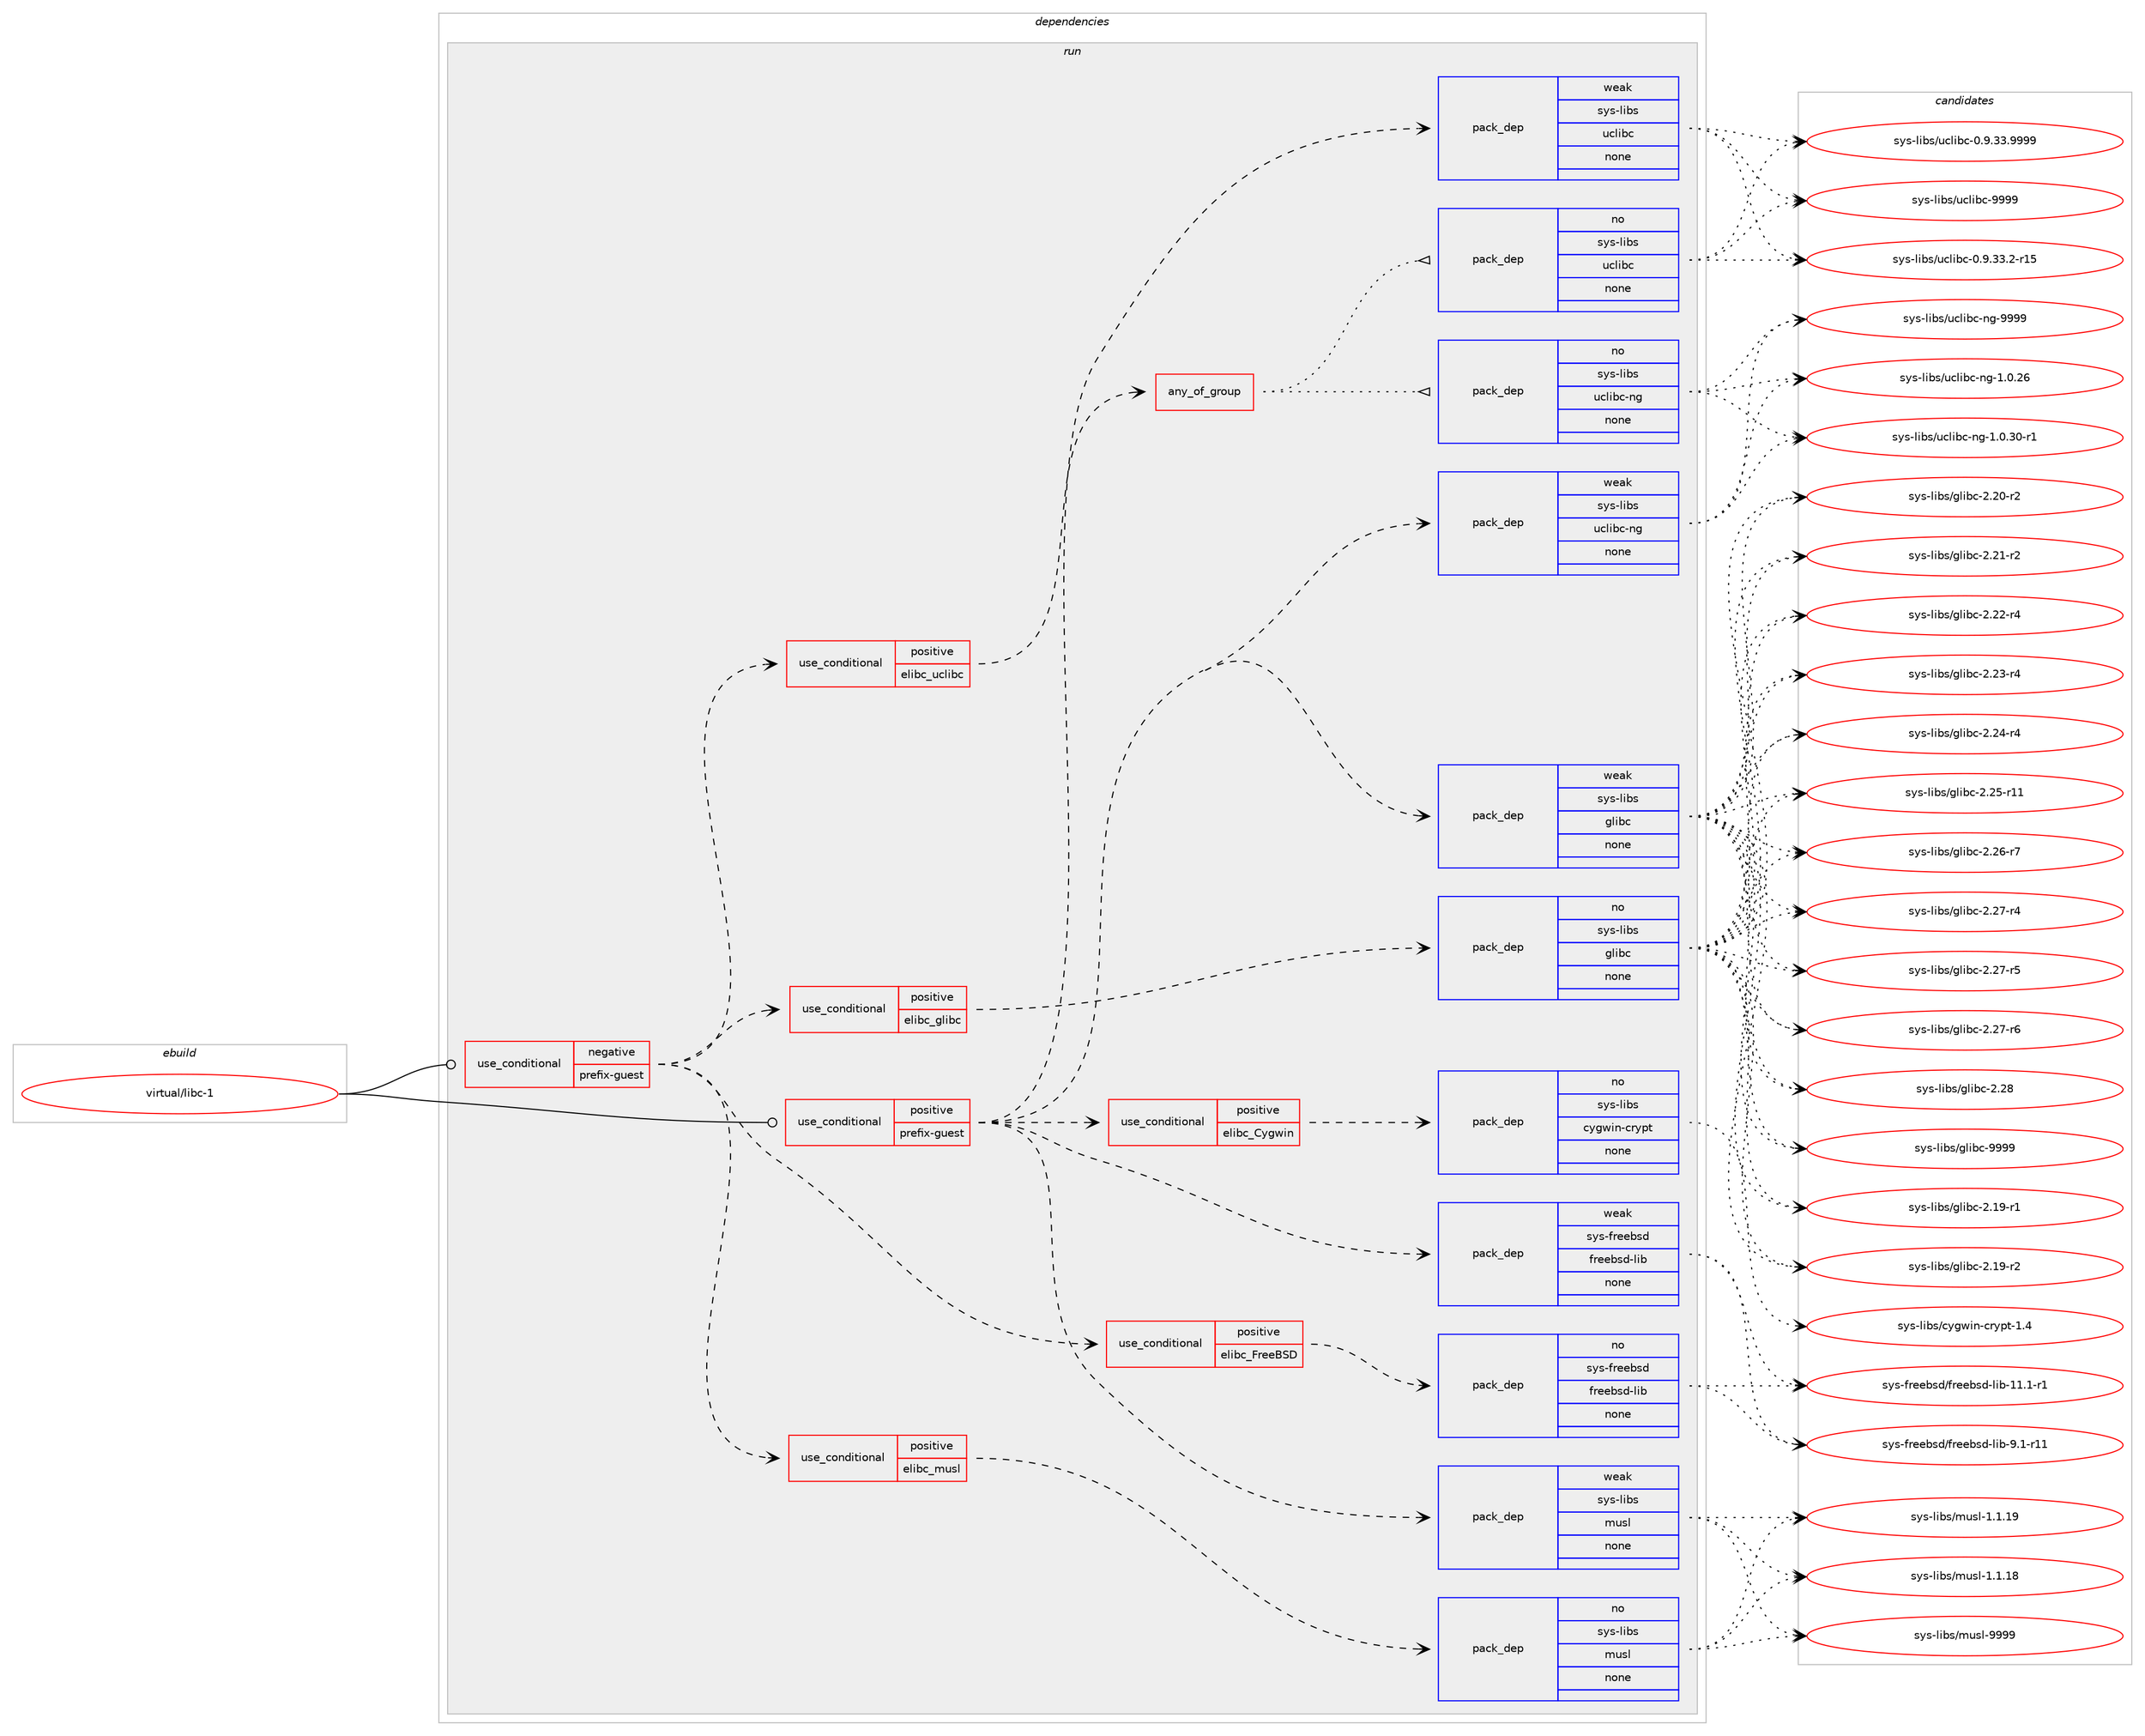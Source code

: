 digraph prolog {

# *************
# Graph options
# *************

newrank=true;
concentrate=true;
compound=true;
graph [rankdir=LR,fontname=Helvetica,fontsize=10,ranksep=1.5];#, ranksep=2.5, nodesep=0.2];
edge  [arrowhead=vee];
node  [fontname=Helvetica,fontsize=10];

# **********
# The ebuild
# **********

subgraph cluster_leftcol {
color=gray;
rank=same;
label=<<i>ebuild</i>>;
id [label="virtual/libc-1", color=red, width=4, href="../virtual/libc-1.svg"];
}

# ****************
# The dependencies
# ****************

subgraph cluster_midcol {
color=gray;
label=<<i>dependencies</i>>;
subgraph cluster_compile {
fillcolor="#eeeeee";
style=filled;
label=<<i>compile</i>>;
}
subgraph cluster_compileandrun {
fillcolor="#eeeeee";
style=filled;
label=<<i>compile and run</i>>;
}
subgraph cluster_run {
fillcolor="#eeeeee";
style=filled;
label=<<i>run</i>>;
subgraph cond527 {
dependency3270 [label=<<TABLE BORDER="0" CELLBORDER="1" CELLSPACING="0" CELLPADDING="4"><TR><TD ROWSPAN="3" CELLPADDING="10">use_conditional</TD></TR><TR><TD>negative</TD></TR><TR><TD>prefix-guest</TD></TR></TABLE>>, shape=none, color=red];
subgraph cond528 {
dependency3271 [label=<<TABLE BORDER="0" CELLBORDER="1" CELLSPACING="0" CELLPADDING="4"><TR><TD ROWSPAN="3" CELLPADDING="10">use_conditional</TD></TR><TR><TD>positive</TD></TR><TR><TD>elibc_glibc</TD></TR></TABLE>>, shape=none, color=red];
subgraph pack2690 {
dependency3272 [label=<<TABLE BORDER="0" CELLBORDER="1" CELLSPACING="0" CELLPADDING="4" WIDTH="220"><TR><TD ROWSPAN="6" CELLPADDING="30">pack_dep</TD></TR><TR><TD WIDTH="110">no</TD></TR><TR><TD>sys-libs</TD></TR><TR><TD>glibc</TD></TR><TR><TD>none</TD></TR><TR><TD></TD></TR></TABLE>>, shape=none, color=blue];
}
dependency3271:e -> dependency3272:w [weight=20,style="dashed",arrowhead="vee"];
}
dependency3270:e -> dependency3271:w [weight=20,style="dashed",arrowhead="vee"];
subgraph cond529 {
dependency3273 [label=<<TABLE BORDER="0" CELLBORDER="1" CELLSPACING="0" CELLPADDING="4"><TR><TD ROWSPAN="3" CELLPADDING="10">use_conditional</TD></TR><TR><TD>positive</TD></TR><TR><TD>elibc_musl</TD></TR></TABLE>>, shape=none, color=red];
subgraph pack2691 {
dependency3274 [label=<<TABLE BORDER="0" CELLBORDER="1" CELLSPACING="0" CELLPADDING="4" WIDTH="220"><TR><TD ROWSPAN="6" CELLPADDING="30">pack_dep</TD></TR><TR><TD WIDTH="110">no</TD></TR><TR><TD>sys-libs</TD></TR><TR><TD>musl</TD></TR><TR><TD>none</TD></TR><TR><TD></TD></TR></TABLE>>, shape=none, color=blue];
}
dependency3273:e -> dependency3274:w [weight=20,style="dashed",arrowhead="vee"];
}
dependency3270:e -> dependency3273:w [weight=20,style="dashed",arrowhead="vee"];
subgraph cond530 {
dependency3275 [label=<<TABLE BORDER="0" CELLBORDER="1" CELLSPACING="0" CELLPADDING="4"><TR><TD ROWSPAN="3" CELLPADDING="10">use_conditional</TD></TR><TR><TD>positive</TD></TR><TR><TD>elibc_uclibc</TD></TR></TABLE>>, shape=none, color=red];
subgraph any55 {
dependency3276 [label=<<TABLE BORDER="0" CELLBORDER="1" CELLSPACING="0" CELLPADDING="4"><TR><TD CELLPADDING="10">any_of_group</TD></TR></TABLE>>, shape=none, color=red];subgraph pack2692 {
dependency3277 [label=<<TABLE BORDER="0" CELLBORDER="1" CELLSPACING="0" CELLPADDING="4" WIDTH="220"><TR><TD ROWSPAN="6" CELLPADDING="30">pack_dep</TD></TR><TR><TD WIDTH="110">no</TD></TR><TR><TD>sys-libs</TD></TR><TR><TD>uclibc-ng</TD></TR><TR><TD>none</TD></TR><TR><TD></TD></TR></TABLE>>, shape=none, color=blue];
}
dependency3276:e -> dependency3277:w [weight=20,style="dotted",arrowhead="oinv"];
subgraph pack2693 {
dependency3278 [label=<<TABLE BORDER="0" CELLBORDER="1" CELLSPACING="0" CELLPADDING="4" WIDTH="220"><TR><TD ROWSPAN="6" CELLPADDING="30">pack_dep</TD></TR><TR><TD WIDTH="110">no</TD></TR><TR><TD>sys-libs</TD></TR><TR><TD>uclibc</TD></TR><TR><TD>none</TD></TR><TR><TD></TD></TR></TABLE>>, shape=none, color=blue];
}
dependency3276:e -> dependency3278:w [weight=20,style="dotted",arrowhead="oinv"];
}
dependency3275:e -> dependency3276:w [weight=20,style="dashed",arrowhead="vee"];
}
dependency3270:e -> dependency3275:w [weight=20,style="dashed",arrowhead="vee"];
subgraph cond531 {
dependency3279 [label=<<TABLE BORDER="0" CELLBORDER="1" CELLSPACING="0" CELLPADDING="4"><TR><TD ROWSPAN="3" CELLPADDING="10">use_conditional</TD></TR><TR><TD>positive</TD></TR><TR><TD>elibc_FreeBSD</TD></TR></TABLE>>, shape=none, color=red];
subgraph pack2694 {
dependency3280 [label=<<TABLE BORDER="0" CELLBORDER="1" CELLSPACING="0" CELLPADDING="4" WIDTH="220"><TR><TD ROWSPAN="6" CELLPADDING="30">pack_dep</TD></TR><TR><TD WIDTH="110">no</TD></TR><TR><TD>sys-freebsd</TD></TR><TR><TD>freebsd-lib</TD></TR><TR><TD>none</TD></TR><TR><TD></TD></TR></TABLE>>, shape=none, color=blue];
}
dependency3279:e -> dependency3280:w [weight=20,style="dashed",arrowhead="vee"];
}
dependency3270:e -> dependency3279:w [weight=20,style="dashed",arrowhead="vee"];
}
id:e -> dependency3270:w [weight=20,style="solid",arrowhead="odot"];
subgraph cond532 {
dependency3281 [label=<<TABLE BORDER="0" CELLBORDER="1" CELLSPACING="0" CELLPADDING="4"><TR><TD ROWSPAN="3" CELLPADDING="10">use_conditional</TD></TR><TR><TD>positive</TD></TR><TR><TD>prefix-guest</TD></TR></TABLE>>, shape=none, color=red];
subgraph cond533 {
dependency3282 [label=<<TABLE BORDER="0" CELLBORDER="1" CELLSPACING="0" CELLPADDING="4"><TR><TD ROWSPAN="3" CELLPADDING="10">use_conditional</TD></TR><TR><TD>positive</TD></TR><TR><TD>elibc_Cygwin</TD></TR></TABLE>>, shape=none, color=red];
subgraph pack2695 {
dependency3283 [label=<<TABLE BORDER="0" CELLBORDER="1" CELLSPACING="0" CELLPADDING="4" WIDTH="220"><TR><TD ROWSPAN="6" CELLPADDING="30">pack_dep</TD></TR><TR><TD WIDTH="110">no</TD></TR><TR><TD>sys-libs</TD></TR><TR><TD>cygwin-crypt</TD></TR><TR><TD>none</TD></TR><TR><TD></TD></TR></TABLE>>, shape=none, color=blue];
}
dependency3282:e -> dependency3283:w [weight=20,style="dashed",arrowhead="vee"];
}
dependency3281:e -> dependency3282:w [weight=20,style="dashed",arrowhead="vee"];
subgraph pack2696 {
dependency3284 [label=<<TABLE BORDER="0" CELLBORDER="1" CELLSPACING="0" CELLPADDING="4" WIDTH="220"><TR><TD ROWSPAN="6" CELLPADDING="30">pack_dep</TD></TR><TR><TD WIDTH="110">weak</TD></TR><TR><TD>sys-libs</TD></TR><TR><TD>glibc</TD></TR><TR><TD>none</TD></TR><TR><TD></TD></TR></TABLE>>, shape=none, color=blue];
}
dependency3281:e -> dependency3284:w [weight=20,style="dashed",arrowhead="vee"];
subgraph pack2697 {
dependency3285 [label=<<TABLE BORDER="0" CELLBORDER="1" CELLSPACING="0" CELLPADDING="4" WIDTH="220"><TR><TD ROWSPAN="6" CELLPADDING="30">pack_dep</TD></TR><TR><TD WIDTH="110">weak</TD></TR><TR><TD>sys-libs</TD></TR><TR><TD>musl</TD></TR><TR><TD>none</TD></TR><TR><TD></TD></TR></TABLE>>, shape=none, color=blue];
}
dependency3281:e -> dependency3285:w [weight=20,style="dashed",arrowhead="vee"];
subgraph pack2698 {
dependency3286 [label=<<TABLE BORDER="0" CELLBORDER="1" CELLSPACING="0" CELLPADDING="4" WIDTH="220"><TR><TD ROWSPAN="6" CELLPADDING="30">pack_dep</TD></TR><TR><TD WIDTH="110">weak</TD></TR><TR><TD>sys-libs</TD></TR><TR><TD>uclibc-ng</TD></TR><TR><TD>none</TD></TR><TR><TD></TD></TR></TABLE>>, shape=none, color=blue];
}
dependency3281:e -> dependency3286:w [weight=20,style="dashed",arrowhead="vee"];
subgraph pack2699 {
dependency3287 [label=<<TABLE BORDER="0" CELLBORDER="1" CELLSPACING="0" CELLPADDING="4" WIDTH="220"><TR><TD ROWSPAN="6" CELLPADDING="30">pack_dep</TD></TR><TR><TD WIDTH="110">weak</TD></TR><TR><TD>sys-libs</TD></TR><TR><TD>uclibc</TD></TR><TR><TD>none</TD></TR><TR><TD></TD></TR></TABLE>>, shape=none, color=blue];
}
dependency3281:e -> dependency3287:w [weight=20,style="dashed",arrowhead="vee"];
subgraph pack2700 {
dependency3288 [label=<<TABLE BORDER="0" CELLBORDER="1" CELLSPACING="0" CELLPADDING="4" WIDTH="220"><TR><TD ROWSPAN="6" CELLPADDING="30">pack_dep</TD></TR><TR><TD WIDTH="110">weak</TD></TR><TR><TD>sys-freebsd</TD></TR><TR><TD>freebsd-lib</TD></TR><TR><TD>none</TD></TR><TR><TD></TD></TR></TABLE>>, shape=none, color=blue];
}
dependency3281:e -> dependency3288:w [weight=20,style="dashed",arrowhead="vee"];
}
id:e -> dependency3281:w [weight=20,style="solid",arrowhead="odot"];
}
}

# **************
# The candidates
# **************

subgraph cluster_choices {
rank=same;
color=gray;
label=<<i>candidates</i>>;

subgraph choice2690 {
color=black;
nodesep=1;
choice115121115451081059811547103108105989945504649574511449 [label="sys-libs/glibc-2.19-r1", color=red, width=4,href="../sys-libs/glibc-2.19-r1.svg"];
choice115121115451081059811547103108105989945504649574511450 [label="sys-libs/glibc-2.19-r2", color=red, width=4,href="../sys-libs/glibc-2.19-r2.svg"];
choice115121115451081059811547103108105989945504650484511450 [label="sys-libs/glibc-2.20-r2", color=red, width=4,href="../sys-libs/glibc-2.20-r2.svg"];
choice115121115451081059811547103108105989945504650494511450 [label="sys-libs/glibc-2.21-r2", color=red, width=4,href="../sys-libs/glibc-2.21-r2.svg"];
choice115121115451081059811547103108105989945504650504511452 [label="sys-libs/glibc-2.22-r4", color=red, width=4,href="../sys-libs/glibc-2.22-r4.svg"];
choice115121115451081059811547103108105989945504650514511452 [label="sys-libs/glibc-2.23-r4", color=red, width=4,href="../sys-libs/glibc-2.23-r4.svg"];
choice115121115451081059811547103108105989945504650524511452 [label="sys-libs/glibc-2.24-r4", color=red, width=4,href="../sys-libs/glibc-2.24-r4.svg"];
choice11512111545108105981154710310810598994550465053451144949 [label="sys-libs/glibc-2.25-r11", color=red, width=4,href="../sys-libs/glibc-2.25-r11.svg"];
choice115121115451081059811547103108105989945504650544511455 [label="sys-libs/glibc-2.26-r7", color=red, width=4,href="../sys-libs/glibc-2.26-r7.svg"];
choice115121115451081059811547103108105989945504650554511452 [label="sys-libs/glibc-2.27-r4", color=red, width=4,href="../sys-libs/glibc-2.27-r4.svg"];
choice115121115451081059811547103108105989945504650554511453 [label="sys-libs/glibc-2.27-r5", color=red, width=4,href="../sys-libs/glibc-2.27-r5.svg"];
choice115121115451081059811547103108105989945504650554511454 [label="sys-libs/glibc-2.27-r6", color=red, width=4,href="../sys-libs/glibc-2.27-r6.svg"];
choice11512111545108105981154710310810598994550465056 [label="sys-libs/glibc-2.28", color=red, width=4,href="../sys-libs/glibc-2.28.svg"];
choice11512111545108105981154710310810598994557575757 [label="sys-libs/glibc-9999", color=red, width=4,href="../sys-libs/glibc-9999.svg"];
dependency3272:e -> choice115121115451081059811547103108105989945504649574511449:w [style=dotted,weight="100"];
dependency3272:e -> choice115121115451081059811547103108105989945504649574511450:w [style=dotted,weight="100"];
dependency3272:e -> choice115121115451081059811547103108105989945504650484511450:w [style=dotted,weight="100"];
dependency3272:e -> choice115121115451081059811547103108105989945504650494511450:w [style=dotted,weight="100"];
dependency3272:e -> choice115121115451081059811547103108105989945504650504511452:w [style=dotted,weight="100"];
dependency3272:e -> choice115121115451081059811547103108105989945504650514511452:w [style=dotted,weight="100"];
dependency3272:e -> choice115121115451081059811547103108105989945504650524511452:w [style=dotted,weight="100"];
dependency3272:e -> choice11512111545108105981154710310810598994550465053451144949:w [style=dotted,weight="100"];
dependency3272:e -> choice115121115451081059811547103108105989945504650544511455:w [style=dotted,weight="100"];
dependency3272:e -> choice115121115451081059811547103108105989945504650554511452:w [style=dotted,weight="100"];
dependency3272:e -> choice115121115451081059811547103108105989945504650554511453:w [style=dotted,weight="100"];
dependency3272:e -> choice115121115451081059811547103108105989945504650554511454:w [style=dotted,weight="100"];
dependency3272:e -> choice11512111545108105981154710310810598994550465056:w [style=dotted,weight="100"];
dependency3272:e -> choice11512111545108105981154710310810598994557575757:w [style=dotted,weight="100"];
}
subgraph choice2691 {
color=black;
nodesep=1;
choice11512111545108105981154710911711510845494649464956 [label="sys-libs/musl-1.1.18", color=red, width=4,href="../sys-libs/musl-1.1.18.svg"];
choice11512111545108105981154710911711510845494649464957 [label="sys-libs/musl-1.1.19", color=red, width=4,href="../sys-libs/musl-1.1.19.svg"];
choice1151211154510810598115471091171151084557575757 [label="sys-libs/musl-9999", color=red, width=4,href="../sys-libs/musl-9999.svg"];
dependency3274:e -> choice11512111545108105981154710911711510845494649464956:w [style=dotted,weight="100"];
dependency3274:e -> choice11512111545108105981154710911711510845494649464957:w [style=dotted,weight="100"];
dependency3274:e -> choice1151211154510810598115471091171151084557575757:w [style=dotted,weight="100"];
}
subgraph choice2692 {
color=black;
nodesep=1;
choice1151211154510810598115471179910810598994511010345494648465054 [label="sys-libs/uclibc-ng-1.0.26", color=red, width=4,href="../sys-libs/uclibc-ng-1.0.26.svg"];
choice11512111545108105981154711799108105989945110103454946484651484511449 [label="sys-libs/uclibc-ng-1.0.30-r1", color=red, width=4,href="../sys-libs/uclibc-ng-1.0.30-r1.svg"];
choice115121115451081059811547117991081059899451101034557575757 [label="sys-libs/uclibc-ng-9999", color=red, width=4,href="../sys-libs/uclibc-ng-9999.svg"];
dependency3277:e -> choice1151211154510810598115471179910810598994511010345494648465054:w [style=dotted,weight="100"];
dependency3277:e -> choice11512111545108105981154711799108105989945110103454946484651484511449:w [style=dotted,weight="100"];
dependency3277:e -> choice115121115451081059811547117991081059899451101034557575757:w [style=dotted,weight="100"];
}
subgraph choice2693 {
color=black;
nodesep=1;
choice115121115451081059811547117991081059899454846574651514650451144953 [label="sys-libs/uclibc-0.9.33.2-r15", color=red, width=4,href="../sys-libs/uclibc-0.9.33.2-r15.svg"];
choice115121115451081059811547117991081059899454846574651514657575757 [label="sys-libs/uclibc-0.9.33.9999", color=red, width=4,href="../sys-libs/uclibc-0.9.33.9999.svg"];
choice1151211154510810598115471179910810598994557575757 [label="sys-libs/uclibc-9999", color=red, width=4,href="../sys-libs/uclibc-9999.svg"];
dependency3278:e -> choice115121115451081059811547117991081059899454846574651514650451144953:w [style=dotted,weight="100"];
dependency3278:e -> choice115121115451081059811547117991081059899454846574651514657575757:w [style=dotted,weight="100"];
dependency3278:e -> choice1151211154510810598115471179910810598994557575757:w [style=dotted,weight="100"];
}
subgraph choice2694 {
color=black;
nodesep=1;
choice11512111545102114101101981151004710211410110198115100451081059845494946494511449 [label="sys-freebsd/freebsd-lib-11.1-r1", color=red, width=4,href="../sys-freebsd/freebsd-lib-11.1-r1.svg"];
choice11512111545102114101101981151004710211410110198115100451081059845574649451144949 [label="sys-freebsd/freebsd-lib-9.1-r11", color=red, width=4,href="../sys-freebsd/freebsd-lib-9.1-r11.svg"];
dependency3280:e -> choice11512111545102114101101981151004710211410110198115100451081059845494946494511449:w [style=dotted,weight="100"];
dependency3280:e -> choice11512111545102114101101981151004710211410110198115100451081059845574649451144949:w [style=dotted,weight="100"];
}
subgraph choice2695 {
color=black;
nodesep=1;
choice11512111545108105981154799121103119105110459911412111211645494652 [label="sys-libs/cygwin-crypt-1.4", color=red, width=4,href="../sys-libs/cygwin-crypt-1.4.svg"];
dependency3283:e -> choice11512111545108105981154799121103119105110459911412111211645494652:w [style=dotted,weight="100"];
}
subgraph choice2696 {
color=black;
nodesep=1;
choice115121115451081059811547103108105989945504649574511449 [label="sys-libs/glibc-2.19-r1", color=red, width=4,href="../sys-libs/glibc-2.19-r1.svg"];
choice115121115451081059811547103108105989945504649574511450 [label="sys-libs/glibc-2.19-r2", color=red, width=4,href="../sys-libs/glibc-2.19-r2.svg"];
choice115121115451081059811547103108105989945504650484511450 [label="sys-libs/glibc-2.20-r2", color=red, width=4,href="../sys-libs/glibc-2.20-r2.svg"];
choice115121115451081059811547103108105989945504650494511450 [label="sys-libs/glibc-2.21-r2", color=red, width=4,href="../sys-libs/glibc-2.21-r2.svg"];
choice115121115451081059811547103108105989945504650504511452 [label="sys-libs/glibc-2.22-r4", color=red, width=4,href="../sys-libs/glibc-2.22-r4.svg"];
choice115121115451081059811547103108105989945504650514511452 [label="sys-libs/glibc-2.23-r4", color=red, width=4,href="../sys-libs/glibc-2.23-r4.svg"];
choice115121115451081059811547103108105989945504650524511452 [label="sys-libs/glibc-2.24-r4", color=red, width=4,href="../sys-libs/glibc-2.24-r4.svg"];
choice11512111545108105981154710310810598994550465053451144949 [label="sys-libs/glibc-2.25-r11", color=red, width=4,href="../sys-libs/glibc-2.25-r11.svg"];
choice115121115451081059811547103108105989945504650544511455 [label="sys-libs/glibc-2.26-r7", color=red, width=4,href="../sys-libs/glibc-2.26-r7.svg"];
choice115121115451081059811547103108105989945504650554511452 [label="sys-libs/glibc-2.27-r4", color=red, width=4,href="../sys-libs/glibc-2.27-r4.svg"];
choice115121115451081059811547103108105989945504650554511453 [label="sys-libs/glibc-2.27-r5", color=red, width=4,href="../sys-libs/glibc-2.27-r5.svg"];
choice115121115451081059811547103108105989945504650554511454 [label="sys-libs/glibc-2.27-r6", color=red, width=4,href="../sys-libs/glibc-2.27-r6.svg"];
choice11512111545108105981154710310810598994550465056 [label="sys-libs/glibc-2.28", color=red, width=4,href="../sys-libs/glibc-2.28.svg"];
choice11512111545108105981154710310810598994557575757 [label="sys-libs/glibc-9999", color=red, width=4,href="../sys-libs/glibc-9999.svg"];
dependency3284:e -> choice115121115451081059811547103108105989945504649574511449:w [style=dotted,weight="100"];
dependency3284:e -> choice115121115451081059811547103108105989945504649574511450:w [style=dotted,weight="100"];
dependency3284:e -> choice115121115451081059811547103108105989945504650484511450:w [style=dotted,weight="100"];
dependency3284:e -> choice115121115451081059811547103108105989945504650494511450:w [style=dotted,weight="100"];
dependency3284:e -> choice115121115451081059811547103108105989945504650504511452:w [style=dotted,weight="100"];
dependency3284:e -> choice115121115451081059811547103108105989945504650514511452:w [style=dotted,weight="100"];
dependency3284:e -> choice115121115451081059811547103108105989945504650524511452:w [style=dotted,weight="100"];
dependency3284:e -> choice11512111545108105981154710310810598994550465053451144949:w [style=dotted,weight="100"];
dependency3284:e -> choice115121115451081059811547103108105989945504650544511455:w [style=dotted,weight="100"];
dependency3284:e -> choice115121115451081059811547103108105989945504650554511452:w [style=dotted,weight="100"];
dependency3284:e -> choice115121115451081059811547103108105989945504650554511453:w [style=dotted,weight="100"];
dependency3284:e -> choice115121115451081059811547103108105989945504650554511454:w [style=dotted,weight="100"];
dependency3284:e -> choice11512111545108105981154710310810598994550465056:w [style=dotted,weight="100"];
dependency3284:e -> choice11512111545108105981154710310810598994557575757:w [style=dotted,weight="100"];
}
subgraph choice2697 {
color=black;
nodesep=1;
choice11512111545108105981154710911711510845494649464956 [label="sys-libs/musl-1.1.18", color=red, width=4,href="../sys-libs/musl-1.1.18.svg"];
choice11512111545108105981154710911711510845494649464957 [label="sys-libs/musl-1.1.19", color=red, width=4,href="../sys-libs/musl-1.1.19.svg"];
choice1151211154510810598115471091171151084557575757 [label="sys-libs/musl-9999", color=red, width=4,href="../sys-libs/musl-9999.svg"];
dependency3285:e -> choice11512111545108105981154710911711510845494649464956:w [style=dotted,weight="100"];
dependency3285:e -> choice11512111545108105981154710911711510845494649464957:w [style=dotted,weight="100"];
dependency3285:e -> choice1151211154510810598115471091171151084557575757:w [style=dotted,weight="100"];
}
subgraph choice2698 {
color=black;
nodesep=1;
choice1151211154510810598115471179910810598994511010345494648465054 [label="sys-libs/uclibc-ng-1.0.26", color=red, width=4,href="../sys-libs/uclibc-ng-1.0.26.svg"];
choice11512111545108105981154711799108105989945110103454946484651484511449 [label="sys-libs/uclibc-ng-1.0.30-r1", color=red, width=4,href="../sys-libs/uclibc-ng-1.0.30-r1.svg"];
choice115121115451081059811547117991081059899451101034557575757 [label="sys-libs/uclibc-ng-9999", color=red, width=4,href="../sys-libs/uclibc-ng-9999.svg"];
dependency3286:e -> choice1151211154510810598115471179910810598994511010345494648465054:w [style=dotted,weight="100"];
dependency3286:e -> choice11512111545108105981154711799108105989945110103454946484651484511449:w [style=dotted,weight="100"];
dependency3286:e -> choice115121115451081059811547117991081059899451101034557575757:w [style=dotted,weight="100"];
}
subgraph choice2699 {
color=black;
nodesep=1;
choice115121115451081059811547117991081059899454846574651514650451144953 [label="sys-libs/uclibc-0.9.33.2-r15", color=red, width=4,href="../sys-libs/uclibc-0.9.33.2-r15.svg"];
choice115121115451081059811547117991081059899454846574651514657575757 [label="sys-libs/uclibc-0.9.33.9999", color=red, width=4,href="../sys-libs/uclibc-0.9.33.9999.svg"];
choice1151211154510810598115471179910810598994557575757 [label="sys-libs/uclibc-9999", color=red, width=4,href="../sys-libs/uclibc-9999.svg"];
dependency3287:e -> choice115121115451081059811547117991081059899454846574651514650451144953:w [style=dotted,weight="100"];
dependency3287:e -> choice115121115451081059811547117991081059899454846574651514657575757:w [style=dotted,weight="100"];
dependency3287:e -> choice1151211154510810598115471179910810598994557575757:w [style=dotted,weight="100"];
}
subgraph choice2700 {
color=black;
nodesep=1;
choice11512111545102114101101981151004710211410110198115100451081059845494946494511449 [label="sys-freebsd/freebsd-lib-11.1-r1", color=red, width=4,href="../sys-freebsd/freebsd-lib-11.1-r1.svg"];
choice11512111545102114101101981151004710211410110198115100451081059845574649451144949 [label="sys-freebsd/freebsd-lib-9.1-r11", color=red, width=4,href="../sys-freebsd/freebsd-lib-9.1-r11.svg"];
dependency3288:e -> choice11512111545102114101101981151004710211410110198115100451081059845494946494511449:w [style=dotted,weight="100"];
dependency3288:e -> choice11512111545102114101101981151004710211410110198115100451081059845574649451144949:w [style=dotted,weight="100"];
}
}

}
